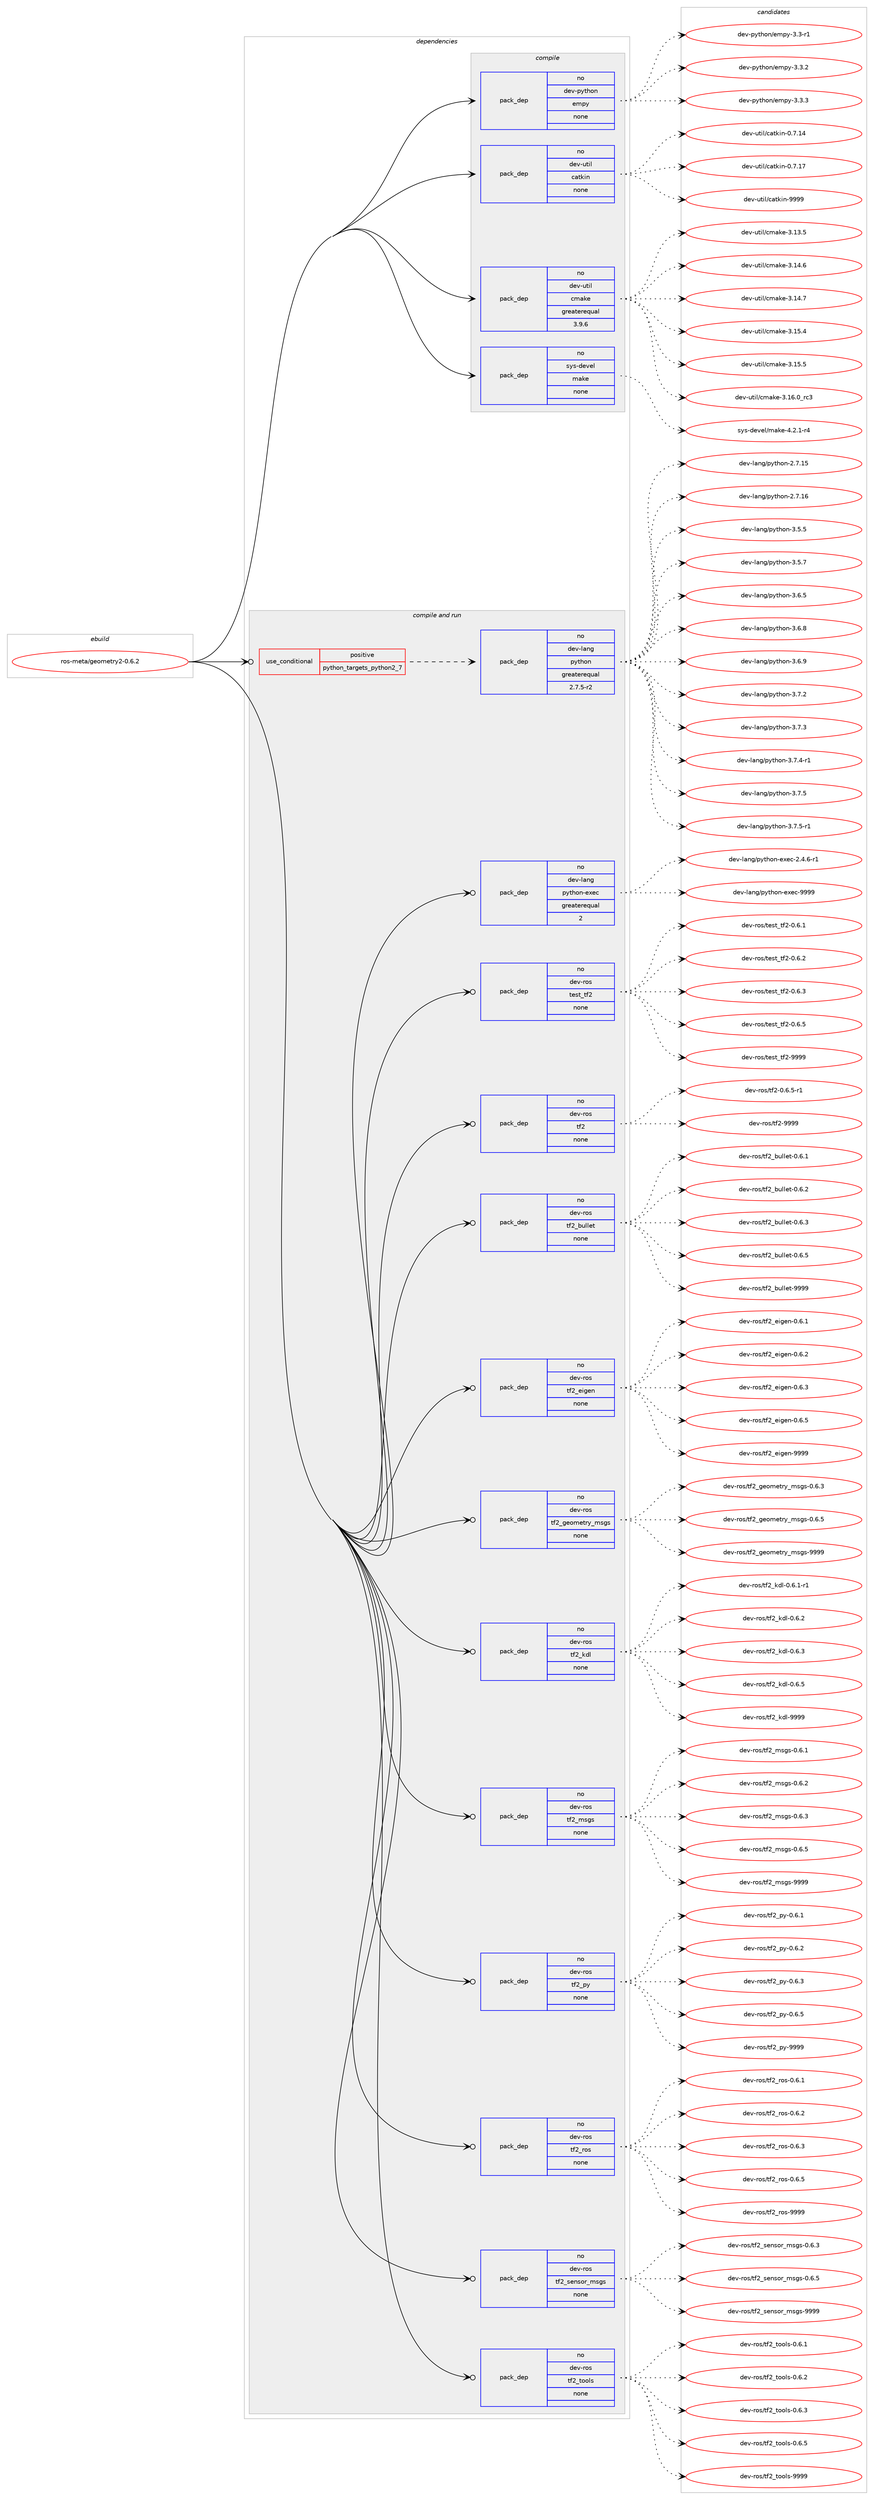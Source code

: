 digraph prolog {

# *************
# Graph options
# *************

newrank=true;
concentrate=true;
compound=true;
graph [rankdir=LR,fontname=Helvetica,fontsize=10,ranksep=1.5];#, ranksep=2.5, nodesep=0.2];
edge  [arrowhead=vee];
node  [fontname=Helvetica,fontsize=10];

# **********
# The ebuild
# **********

subgraph cluster_leftcol {
color=gray;
rank=same;
label=<<i>ebuild</i>>;
id [label="ros-meta/geometry2-0.6.2", color=red, width=4, href="../ros-meta/geometry2-0.6.2.svg"];
}

# ****************
# The dependencies
# ****************

subgraph cluster_midcol {
color=gray;
label=<<i>dependencies</i>>;
subgraph cluster_compile {
fillcolor="#eeeeee";
style=filled;
label=<<i>compile</i>>;
subgraph pack625387 {
dependency846682 [label=<<TABLE BORDER="0" CELLBORDER="1" CELLSPACING="0" CELLPADDING="4" WIDTH="220"><TR><TD ROWSPAN="6" CELLPADDING="30">pack_dep</TD></TR><TR><TD WIDTH="110">no</TD></TR><TR><TD>dev-python</TD></TR><TR><TD>empy</TD></TR><TR><TD>none</TD></TR><TR><TD></TD></TR></TABLE>>, shape=none, color=blue];
}
id:e -> dependency846682:w [weight=20,style="solid",arrowhead="vee"];
subgraph pack625388 {
dependency846683 [label=<<TABLE BORDER="0" CELLBORDER="1" CELLSPACING="0" CELLPADDING="4" WIDTH="220"><TR><TD ROWSPAN="6" CELLPADDING="30">pack_dep</TD></TR><TR><TD WIDTH="110">no</TD></TR><TR><TD>dev-util</TD></TR><TR><TD>catkin</TD></TR><TR><TD>none</TD></TR><TR><TD></TD></TR></TABLE>>, shape=none, color=blue];
}
id:e -> dependency846683:w [weight=20,style="solid",arrowhead="vee"];
subgraph pack625389 {
dependency846684 [label=<<TABLE BORDER="0" CELLBORDER="1" CELLSPACING="0" CELLPADDING="4" WIDTH="220"><TR><TD ROWSPAN="6" CELLPADDING="30">pack_dep</TD></TR><TR><TD WIDTH="110">no</TD></TR><TR><TD>dev-util</TD></TR><TR><TD>cmake</TD></TR><TR><TD>greaterequal</TD></TR><TR><TD>3.9.6</TD></TR></TABLE>>, shape=none, color=blue];
}
id:e -> dependency846684:w [weight=20,style="solid",arrowhead="vee"];
subgraph pack625390 {
dependency846685 [label=<<TABLE BORDER="0" CELLBORDER="1" CELLSPACING="0" CELLPADDING="4" WIDTH="220"><TR><TD ROWSPAN="6" CELLPADDING="30">pack_dep</TD></TR><TR><TD WIDTH="110">no</TD></TR><TR><TD>sys-devel</TD></TR><TR><TD>make</TD></TR><TR><TD>none</TD></TR><TR><TD></TD></TR></TABLE>>, shape=none, color=blue];
}
id:e -> dependency846685:w [weight=20,style="solid",arrowhead="vee"];
}
subgraph cluster_compileandrun {
fillcolor="#eeeeee";
style=filled;
label=<<i>compile and run</i>>;
subgraph cond206361 {
dependency846686 [label=<<TABLE BORDER="0" CELLBORDER="1" CELLSPACING="0" CELLPADDING="4"><TR><TD ROWSPAN="3" CELLPADDING="10">use_conditional</TD></TR><TR><TD>positive</TD></TR><TR><TD>python_targets_python2_7</TD></TR></TABLE>>, shape=none, color=red];
subgraph pack625391 {
dependency846687 [label=<<TABLE BORDER="0" CELLBORDER="1" CELLSPACING="0" CELLPADDING="4" WIDTH="220"><TR><TD ROWSPAN="6" CELLPADDING="30">pack_dep</TD></TR><TR><TD WIDTH="110">no</TD></TR><TR><TD>dev-lang</TD></TR><TR><TD>python</TD></TR><TR><TD>greaterequal</TD></TR><TR><TD>2.7.5-r2</TD></TR></TABLE>>, shape=none, color=blue];
}
dependency846686:e -> dependency846687:w [weight=20,style="dashed",arrowhead="vee"];
}
id:e -> dependency846686:w [weight=20,style="solid",arrowhead="odotvee"];
subgraph pack625392 {
dependency846688 [label=<<TABLE BORDER="0" CELLBORDER="1" CELLSPACING="0" CELLPADDING="4" WIDTH="220"><TR><TD ROWSPAN="6" CELLPADDING="30">pack_dep</TD></TR><TR><TD WIDTH="110">no</TD></TR><TR><TD>dev-lang</TD></TR><TR><TD>python-exec</TD></TR><TR><TD>greaterequal</TD></TR><TR><TD>2</TD></TR></TABLE>>, shape=none, color=blue];
}
id:e -> dependency846688:w [weight=20,style="solid",arrowhead="odotvee"];
subgraph pack625393 {
dependency846689 [label=<<TABLE BORDER="0" CELLBORDER="1" CELLSPACING="0" CELLPADDING="4" WIDTH="220"><TR><TD ROWSPAN="6" CELLPADDING="30">pack_dep</TD></TR><TR><TD WIDTH="110">no</TD></TR><TR><TD>dev-ros</TD></TR><TR><TD>test_tf2</TD></TR><TR><TD>none</TD></TR><TR><TD></TD></TR></TABLE>>, shape=none, color=blue];
}
id:e -> dependency846689:w [weight=20,style="solid",arrowhead="odotvee"];
subgraph pack625394 {
dependency846690 [label=<<TABLE BORDER="0" CELLBORDER="1" CELLSPACING="0" CELLPADDING="4" WIDTH="220"><TR><TD ROWSPAN="6" CELLPADDING="30">pack_dep</TD></TR><TR><TD WIDTH="110">no</TD></TR><TR><TD>dev-ros</TD></TR><TR><TD>tf2</TD></TR><TR><TD>none</TD></TR><TR><TD></TD></TR></TABLE>>, shape=none, color=blue];
}
id:e -> dependency846690:w [weight=20,style="solid",arrowhead="odotvee"];
subgraph pack625395 {
dependency846691 [label=<<TABLE BORDER="0" CELLBORDER="1" CELLSPACING="0" CELLPADDING="4" WIDTH="220"><TR><TD ROWSPAN="6" CELLPADDING="30">pack_dep</TD></TR><TR><TD WIDTH="110">no</TD></TR><TR><TD>dev-ros</TD></TR><TR><TD>tf2_bullet</TD></TR><TR><TD>none</TD></TR><TR><TD></TD></TR></TABLE>>, shape=none, color=blue];
}
id:e -> dependency846691:w [weight=20,style="solid",arrowhead="odotvee"];
subgraph pack625396 {
dependency846692 [label=<<TABLE BORDER="0" CELLBORDER="1" CELLSPACING="0" CELLPADDING="4" WIDTH="220"><TR><TD ROWSPAN="6" CELLPADDING="30">pack_dep</TD></TR><TR><TD WIDTH="110">no</TD></TR><TR><TD>dev-ros</TD></TR><TR><TD>tf2_eigen</TD></TR><TR><TD>none</TD></TR><TR><TD></TD></TR></TABLE>>, shape=none, color=blue];
}
id:e -> dependency846692:w [weight=20,style="solid",arrowhead="odotvee"];
subgraph pack625397 {
dependency846693 [label=<<TABLE BORDER="0" CELLBORDER="1" CELLSPACING="0" CELLPADDING="4" WIDTH="220"><TR><TD ROWSPAN="6" CELLPADDING="30">pack_dep</TD></TR><TR><TD WIDTH="110">no</TD></TR><TR><TD>dev-ros</TD></TR><TR><TD>tf2_geometry_msgs</TD></TR><TR><TD>none</TD></TR><TR><TD></TD></TR></TABLE>>, shape=none, color=blue];
}
id:e -> dependency846693:w [weight=20,style="solid",arrowhead="odotvee"];
subgraph pack625398 {
dependency846694 [label=<<TABLE BORDER="0" CELLBORDER="1" CELLSPACING="0" CELLPADDING="4" WIDTH="220"><TR><TD ROWSPAN="6" CELLPADDING="30">pack_dep</TD></TR><TR><TD WIDTH="110">no</TD></TR><TR><TD>dev-ros</TD></TR><TR><TD>tf2_kdl</TD></TR><TR><TD>none</TD></TR><TR><TD></TD></TR></TABLE>>, shape=none, color=blue];
}
id:e -> dependency846694:w [weight=20,style="solid",arrowhead="odotvee"];
subgraph pack625399 {
dependency846695 [label=<<TABLE BORDER="0" CELLBORDER="1" CELLSPACING="0" CELLPADDING="4" WIDTH="220"><TR><TD ROWSPAN="6" CELLPADDING="30">pack_dep</TD></TR><TR><TD WIDTH="110">no</TD></TR><TR><TD>dev-ros</TD></TR><TR><TD>tf2_msgs</TD></TR><TR><TD>none</TD></TR><TR><TD></TD></TR></TABLE>>, shape=none, color=blue];
}
id:e -> dependency846695:w [weight=20,style="solid",arrowhead="odotvee"];
subgraph pack625400 {
dependency846696 [label=<<TABLE BORDER="0" CELLBORDER="1" CELLSPACING="0" CELLPADDING="4" WIDTH="220"><TR><TD ROWSPAN="6" CELLPADDING="30">pack_dep</TD></TR><TR><TD WIDTH="110">no</TD></TR><TR><TD>dev-ros</TD></TR><TR><TD>tf2_py</TD></TR><TR><TD>none</TD></TR><TR><TD></TD></TR></TABLE>>, shape=none, color=blue];
}
id:e -> dependency846696:w [weight=20,style="solid",arrowhead="odotvee"];
subgraph pack625401 {
dependency846697 [label=<<TABLE BORDER="0" CELLBORDER="1" CELLSPACING="0" CELLPADDING="4" WIDTH="220"><TR><TD ROWSPAN="6" CELLPADDING="30">pack_dep</TD></TR><TR><TD WIDTH="110">no</TD></TR><TR><TD>dev-ros</TD></TR><TR><TD>tf2_ros</TD></TR><TR><TD>none</TD></TR><TR><TD></TD></TR></TABLE>>, shape=none, color=blue];
}
id:e -> dependency846697:w [weight=20,style="solid",arrowhead="odotvee"];
subgraph pack625402 {
dependency846698 [label=<<TABLE BORDER="0" CELLBORDER="1" CELLSPACING="0" CELLPADDING="4" WIDTH="220"><TR><TD ROWSPAN="6" CELLPADDING="30">pack_dep</TD></TR><TR><TD WIDTH="110">no</TD></TR><TR><TD>dev-ros</TD></TR><TR><TD>tf2_sensor_msgs</TD></TR><TR><TD>none</TD></TR><TR><TD></TD></TR></TABLE>>, shape=none, color=blue];
}
id:e -> dependency846698:w [weight=20,style="solid",arrowhead="odotvee"];
subgraph pack625403 {
dependency846699 [label=<<TABLE BORDER="0" CELLBORDER="1" CELLSPACING="0" CELLPADDING="4" WIDTH="220"><TR><TD ROWSPAN="6" CELLPADDING="30">pack_dep</TD></TR><TR><TD WIDTH="110">no</TD></TR><TR><TD>dev-ros</TD></TR><TR><TD>tf2_tools</TD></TR><TR><TD>none</TD></TR><TR><TD></TD></TR></TABLE>>, shape=none, color=blue];
}
id:e -> dependency846699:w [weight=20,style="solid",arrowhead="odotvee"];
}
subgraph cluster_run {
fillcolor="#eeeeee";
style=filled;
label=<<i>run</i>>;
}
}

# **************
# The candidates
# **************

subgraph cluster_choices {
rank=same;
color=gray;
label=<<i>candidates</i>>;

subgraph choice625387 {
color=black;
nodesep=1;
choice1001011184511212111610411111047101109112121455146514511449 [label="dev-python/empy-3.3-r1", color=red, width=4,href="../dev-python/empy-3.3-r1.svg"];
choice1001011184511212111610411111047101109112121455146514650 [label="dev-python/empy-3.3.2", color=red, width=4,href="../dev-python/empy-3.3.2.svg"];
choice1001011184511212111610411111047101109112121455146514651 [label="dev-python/empy-3.3.3", color=red, width=4,href="../dev-python/empy-3.3.3.svg"];
dependency846682:e -> choice1001011184511212111610411111047101109112121455146514511449:w [style=dotted,weight="100"];
dependency846682:e -> choice1001011184511212111610411111047101109112121455146514650:w [style=dotted,weight="100"];
dependency846682:e -> choice1001011184511212111610411111047101109112121455146514651:w [style=dotted,weight="100"];
}
subgraph choice625388 {
color=black;
nodesep=1;
choice1001011184511711610510847999711610710511045484655464952 [label="dev-util/catkin-0.7.14", color=red, width=4,href="../dev-util/catkin-0.7.14.svg"];
choice1001011184511711610510847999711610710511045484655464955 [label="dev-util/catkin-0.7.17", color=red, width=4,href="../dev-util/catkin-0.7.17.svg"];
choice100101118451171161051084799971161071051104557575757 [label="dev-util/catkin-9999", color=red, width=4,href="../dev-util/catkin-9999.svg"];
dependency846683:e -> choice1001011184511711610510847999711610710511045484655464952:w [style=dotted,weight="100"];
dependency846683:e -> choice1001011184511711610510847999711610710511045484655464955:w [style=dotted,weight="100"];
dependency846683:e -> choice100101118451171161051084799971161071051104557575757:w [style=dotted,weight="100"];
}
subgraph choice625389 {
color=black;
nodesep=1;
choice1001011184511711610510847991099710710145514649514653 [label="dev-util/cmake-3.13.5", color=red, width=4,href="../dev-util/cmake-3.13.5.svg"];
choice1001011184511711610510847991099710710145514649524654 [label="dev-util/cmake-3.14.6", color=red, width=4,href="../dev-util/cmake-3.14.6.svg"];
choice1001011184511711610510847991099710710145514649524655 [label="dev-util/cmake-3.14.7", color=red, width=4,href="../dev-util/cmake-3.14.7.svg"];
choice1001011184511711610510847991099710710145514649534652 [label="dev-util/cmake-3.15.4", color=red, width=4,href="../dev-util/cmake-3.15.4.svg"];
choice1001011184511711610510847991099710710145514649534653 [label="dev-util/cmake-3.15.5", color=red, width=4,href="../dev-util/cmake-3.15.5.svg"];
choice1001011184511711610510847991099710710145514649544648951149951 [label="dev-util/cmake-3.16.0_rc3", color=red, width=4,href="../dev-util/cmake-3.16.0_rc3.svg"];
dependency846684:e -> choice1001011184511711610510847991099710710145514649514653:w [style=dotted,weight="100"];
dependency846684:e -> choice1001011184511711610510847991099710710145514649524654:w [style=dotted,weight="100"];
dependency846684:e -> choice1001011184511711610510847991099710710145514649524655:w [style=dotted,weight="100"];
dependency846684:e -> choice1001011184511711610510847991099710710145514649534652:w [style=dotted,weight="100"];
dependency846684:e -> choice1001011184511711610510847991099710710145514649534653:w [style=dotted,weight="100"];
dependency846684:e -> choice1001011184511711610510847991099710710145514649544648951149951:w [style=dotted,weight="100"];
}
subgraph choice625390 {
color=black;
nodesep=1;
choice1151211154510010111810110847109971071014552465046494511452 [label="sys-devel/make-4.2.1-r4", color=red, width=4,href="../sys-devel/make-4.2.1-r4.svg"];
dependency846685:e -> choice1151211154510010111810110847109971071014552465046494511452:w [style=dotted,weight="100"];
}
subgraph choice625391 {
color=black;
nodesep=1;
choice10010111845108971101034711212111610411111045504655464953 [label="dev-lang/python-2.7.15", color=red, width=4,href="../dev-lang/python-2.7.15.svg"];
choice10010111845108971101034711212111610411111045504655464954 [label="dev-lang/python-2.7.16", color=red, width=4,href="../dev-lang/python-2.7.16.svg"];
choice100101118451089711010347112121116104111110455146534653 [label="dev-lang/python-3.5.5", color=red, width=4,href="../dev-lang/python-3.5.5.svg"];
choice100101118451089711010347112121116104111110455146534655 [label="dev-lang/python-3.5.7", color=red, width=4,href="../dev-lang/python-3.5.7.svg"];
choice100101118451089711010347112121116104111110455146544653 [label="dev-lang/python-3.6.5", color=red, width=4,href="../dev-lang/python-3.6.5.svg"];
choice100101118451089711010347112121116104111110455146544656 [label="dev-lang/python-3.6.8", color=red, width=4,href="../dev-lang/python-3.6.8.svg"];
choice100101118451089711010347112121116104111110455146544657 [label="dev-lang/python-3.6.9", color=red, width=4,href="../dev-lang/python-3.6.9.svg"];
choice100101118451089711010347112121116104111110455146554650 [label="dev-lang/python-3.7.2", color=red, width=4,href="../dev-lang/python-3.7.2.svg"];
choice100101118451089711010347112121116104111110455146554651 [label="dev-lang/python-3.7.3", color=red, width=4,href="../dev-lang/python-3.7.3.svg"];
choice1001011184510897110103471121211161041111104551465546524511449 [label="dev-lang/python-3.7.4-r1", color=red, width=4,href="../dev-lang/python-3.7.4-r1.svg"];
choice100101118451089711010347112121116104111110455146554653 [label="dev-lang/python-3.7.5", color=red, width=4,href="../dev-lang/python-3.7.5.svg"];
choice1001011184510897110103471121211161041111104551465546534511449 [label="dev-lang/python-3.7.5-r1", color=red, width=4,href="../dev-lang/python-3.7.5-r1.svg"];
dependency846687:e -> choice10010111845108971101034711212111610411111045504655464953:w [style=dotted,weight="100"];
dependency846687:e -> choice10010111845108971101034711212111610411111045504655464954:w [style=dotted,weight="100"];
dependency846687:e -> choice100101118451089711010347112121116104111110455146534653:w [style=dotted,weight="100"];
dependency846687:e -> choice100101118451089711010347112121116104111110455146534655:w [style=dotted,weight="100"];
dependency846687:e -> choice100101118451089711010347112121116104111110455146544653:w [style=dotted,weight="100"];
dependency846687:e -> choice100101118451089711010347112121116104111110455146544656:w [style=dotted,weight="100"];
dependency846687:e -> choice100101118451089711010347112121116104111110455146544657:w [style=dotted,weight="100"];
dependency846687:e -> choice100101118451089711010347112121116104111110455146554650:w [style=dotted,weight="100"];
dependency846687:e -> choice100101118451089711010347112121116104111110455146554651:w [style=dotted,weight="100"];
dependency846687:e -> choice1001011184510897110103471121211161041111104551465546524511449:w [style=dotted,weight="100"];
dependency846687:e -> choice100101118451089711010347112121116104111110455146554653:w [style=dotted,weight="100"];
dependency846687:e -> choice1001011184510897110103471121211161041111104551465546534511449:w [style=dotted,weight="100"];
}
subgraph choice625392 {
color=black;
nodesep=1;
choice10010111845108971101034711212111610411111045101120101994550465246544511449 [label="dev-lang/python-exec-2.4.6-r1", color=red, width=4,href="../dev-lang/python-exec-2.4.6-r1.svg"];
choice10010111845108971101034711212111610411111045101120101994557575757 [label="dev-lang/python-exec-9999", color=red, width=4,href="../dev-lang/python-exec-9999.svg"];
dependency846688:e -> choice10010111845108971101034711212111610411111045101120101994550465246544511449:w [style=dotted,weight="100"];
dependency846688:e -> choice10010111845108971101034711212111610411111045101120101994557575757:w [style=dotted,weight="100"];
}
subgraph choice625393 {
color=black;
nodesep=1;
choice10010111845114111115471161011151169511610250454846544649 [label="dev-ros/test_tf2-0.6.1", color=red, width=4,href="../dev-ros/test_tf2-0.6.1.svg"];
choice10010111845114111115471161011151169511610250454846544650 [label="dev-ros/test_tf2-0.6.2", color=red, width=4,href="../dev-ros/test_tf2-0.6.2.svg"];
choice10010111845114111115471161011151169511610250454846544651 [label="dev-ros/test_tf2-0.6.3", color=red, width=4,href="../dev-ros/test_tf2-0.6.3.svg"];
choice10010111845114111115471161011151169511610250454846544653 [label="dev-ros/test_tf2-0.6.5", color=red, width=4,href="../dev-ros/test_tf2-0.6.5.svg"];
choice100101118451141111154711610111511695116102504557575757 [label="dev-ros/test_tf2-9999", color=red, width=4,href="../dev-ros/test_tf2-9999.svg"];
dependency846689:e -> choice10010111845114111115471161011151169511610250454846544649:w [style=dotted,weight="100"];
dependency846689:e -> choice10010111845114111115471161011151169511610250454846544650:w [style=dotted,weight="100"];
dependency846689:e -> choice10010111845114111115471161011151169511610250454846544651:w [style=dotted,weight="100"];
dependency846689:e -> choice10010111845114111115471161011151169511610250454846544653:w [style=dotted,weight="100"];
dependency846689:e -> choice100101118451141111154711610111511695116102504557575757:w [style=dotted,weight="100"];
}
subgraph choice625394 {
color=black;
nodesep=1;
choice1001011184511411111547116102504548465446534511449 [label="dev-ros/tf2-0.6.5-r1", color=red, width=4,href="../dev-ros/tf2-0.6.5-r1.svg"];
choice1001011184511411111547116102504557575757 [label="dev-ros/tf2-9999", color=red, width=4,href="../dev-ros/tf2-9999.svg"];
dependency846690:e -> choice1001011184511411111547116102504548465446534511449:w [style=dotted,weight="100"];
dependency846690:e -> choice1001011184511411111547116102504557575757:w [style=dotted,weight="100"];
}
subgraph choice625395 {
color=black;
nodesep=1;
choice1001011184511411111547116102509598117108108101116454846544649 [label="dev-ros/tf2_bullet-0.6.1", color=red, width=4,href="../dev-ros/tf2_bullet-0.6.1.svg"];
choice1001011184511411111547116102509598117108108101116454846544650 [label="dev-ros/tf2_bullet-0.6.2", color=red, width=4,href="../dev-ros/tf2_bullet-0.6.2.svg"];
choice1001011184511411111547116102509598117108108101116454846544651 [label="dev-ros/tf2_bullet-0.6.3", color=red, width=4,href="../dev-ros/tf2_bullet-0.6.3.svg"];
choice1001011184511411111547116102509598117108108101116454846544653 [label="dev-ros/tf2_bullet-0.6.5", color=red, width=4,href="../dev-ros/tf2_bullet-0.6.5.svg"];
choice10010111845114111115471161025095981171081081011164557575757 [label="dev-ros/tf2_bullet-9999", color=red, width=4,href="../dev-ros/tf2_bullet-9999.svg"];
dependency846691:e -> choice1001011184511411111547116102509598117108108101116454846544649:w [style=dotted,weight="100"];
dependency846691:e -> choice1001011184511411111547116102509598117108108101116454846544650:w [style=dotted,weight="100"];
dependency846691:e -> choice1001011184511411111547116102509598117108108101116454846544651:w [style=dotted,weight="100"];
dependency846691:e -> choice1001011184511411111547116102509598117108108101116454846544653:w [style=dotted,weight="100"];
dependency846691:e -> choice10010111845114111115471161025095981171081081011164557575757:w [style=dotted,weight="100"];
}
subgraph choice625396 {
color=black;
nodesep=1;
choice10010111845114111115471161025095101105103101110454846544649 [label="dev-ros/tf2_eigen-0.6.1", color=red, width=4,href="../dev-ros/tf2_eigen-0.6.1.svg"];
choice10010111845114111115471161025095101105103101110454846544650 [label="dev-ros/tf2_eigen-0.6.2", color=red, width=4,href="../dev-ros/tf2_eigen-0.6.2.svg"];
choice10010111845114111115471161025095101105103101110454846544651 [label="dev-ros/tf2_eigen-0.6.3", color=red, width=4,href="../dev-ros/tf2_eigen-0.6.3.svg"];
choice10010111845114111115471161025095101105103101110454846544653 [label="dev-ros/tf2_eigen-0.6.5", color=red, width=4,href="../dev-ros/tf2_eigen-0.6.5.svg"];
choice100101118451141111154711610250951011051031011104557575757 [label="dev-ros/tf2_eigen-9999", color=red, width=4,href="../dev-ros/tf2_eigen-9999.svg"];
dependency846692:e -> choice10010111845114111115471161025095101105103101110454846544649:w [style=dotted,weight="100"];
dependency846692:e -> choice10010111845114111115471161025095101105103101110454846544650:w [style=dotted,weight="100"];
dependency846692:e -> choice10010111845114111115471161025095101105103101110454846544651:w [style=dotted,weight="100"];
dependency846692:e -> choice10010111845114111115471161025095101105103101110454846544653:w [style=dotted,weight="100"];
dependency846692:e -> choice100101118451141111154711610250951011051031011104557575757:w [style=dotted,weight="100"];
}
subgraph choice625397 {
color=black;
nodesep=1;
choice1001011184511411111547116102509510310111110910111611412195109115103115454846544651 [label="dev-ros/tf2_geometry_msgs-0.6.3", color=red, width=4,href="../dev-ros/tf2_geometry_msgs-0.6.3.svg"];
choice1001011184511411111547116102509510310111110910111611412195109115103115454846544653 [label="dev-ros/tf2_geometry_msgs-0.6.5", color=red, width=4,href="../dev-ros/tf2_geometry_msgs-0.6.5.svg"];
choice10010111845114111115471161025095103101111109101116114121951091151031154557575757 [label="dev-ros/tf2_geometry_msgs-9999", color=red, width=4,href="../dev-ros/tf2_geometry_msgs-9999.svg"];
dependency846693:e -> choice1001011184511411111547116102509510310111110910111611412195109115103115454846544651:w [style=dotted,weight="100"];
dependency846693:e -> choice1001011184511411111547116102509510310111110910111611412195109115103115454846544653:w [style=dotted,weight="100"];
dependency846693:e -> choice10010111845114111115471161025095103101111109101116114121951091151031154557575757:w [style=dotted,weight="100"];
}
subgraph choice625398 {
color=black;
nodesep=1;
choice100101118451141111154711610250951071001084548465446494511449 [label="dev-ros/tf2_kdl-0.6.1-r1", color=red, width=4,href="../dev-ros/tf2_kdl-0.6.1-r1.svg"];
choice10010111845114111115471161025095107100108454846544650 [label="dev-ros/tf2_kdl-0.6.2", color=red, width=4,href="../dev-ros/tf2_kdl-0.6.2.svg"];
choice10010111845114111115471161025095107100108454846544651 [label="dev-ros/tf2_kdl-0.6.3", color=red, width=4,href="../dev-ros/tf2_kdl-0.6.3.svg"];
choice10010111845114111115471161025095107100108454846544653 [label="dev-ros/tf2_kdl-0.6.5", color=red, width=4,href="../dev-ros/tf2_kdl-0.6.5.svg"];
choice100101118451141111154711610250951071001084557575757 [label="dev-ros/tf2_kdl-9999", color=red, width=4,href="../dev-ros/tf2_kdl-9999.svg"];
dependency846694:e -> choice100101118451141111154711610250951071001084548465446494511449:w [style=dotted,weight="100"];
dependency846694:e -> choice10010111845114111115471161025095107100108454846544650:w [style=dotted,weight="100"];
dependency846694:e -> choice10010111845114111115471161025095107100108454846544651:w [style=dotted,weight="100"];
dependency846694:e -> choice10010111845114111115471161025095107100108454846544653:w [style=dotted,weight="100"];
dependency846694:e -> choice100101118451141111154711610250951071001084557575757:w [style=dotted,weight="100"];
}
subgraph choice625399 {
color=black;
nodesep=1;
choice10010111845114111115471161025095109115103115454846544649 [label="dev-ros/tf2_msgs-0.6.1", color=red, width=4,href="../dev-ros/tf2_msgs-0.6.1.svg"];
choice10010111845114111115471161025095109115103115454846544650 [label="dev-ros/tf2_msgs-0.6.2", color=red, width=4,href="../dev-ros/tf2_msgs-0.6.2.svg"];
choice10010111845114111115471161025095109115103115454846544651 [label="dev-ros/tf2_msgs-0.6.3", color=red, width=4,href="../dev-ros/tf2_msgs-0.6.3.svg"];
choice10010111845114111115471161025095109115103115454846544653 [label="dev-ros/tf2_msgs-0.6.5", color=red, width=4,href="../dev-ros/tf2_msgs-0.6.5.svg"];
choice100101118451141111154711610250951091151031154557575757 [label="dev-ros/tf2_msgs-9999", color=red, width=4,href="../dev-ros/tf2_msgs-9999.svg"];
dependency846695:e -> choice10010111845114111115471161025095109115103115454846544649:w [style=dotted,weight="100"];
dependency846695:e -> choice10010111845114111115471161025095109115103115454846544650:w [style=dotted,weight="100"];
dependency846695:e -> choice10010111845114111115471161025095109115103115454846544651:w [style=dotted,weight="100"];
dependency846695:e -> choice10010111845114111115471161025095109115103115454846544653:w [style=dotted,weight="100"];
dependency846695:e -> choice100101118451141111154711610250951091151031154557575757:w [style=dotted,weight="100"];
}
subgraph choice625400 {
color=black;
nodesep=1;
choice10010111845114111115471161025095112121454846544649 [label="dev-ros/tf2_py-0.6.1", color=red, width=4,href="../dev-ros/tf2_py-0.6.1.svg"];
choice10010111845114111115471161025095112121454846544650 [label="dev-ros/tf2_py-0.6.2", color=red, width=4,href="../dev-ros/tf2_py-0.6.2.svg"];
choice10010111845114111115471161025095112121454846544651 [label="dev-ros/tf2_py-0.6.3", color=red, width=4,href="../dev-ros/tf2_py-0.6.3.svg"];
choice10010111845114111115471161025095112121454846544653 [label="dev-ros/tf2_py-0.6.5", color=red, width=4,href="../dev-ros/tf2_py-0.6.5.svg"];
choice100101118451141111154711610250951121214557575757 [label="dev-ros/tf2_py-9999", color=red, width=4,href="../dev-ros/tf2_py-9999.svg"];
dependency846696:e -> choice10010111845114111115471161025095112121454846544649:w [style=dotted,weight="100"];
dependency846696:e -> choice10010111845114111115471161025095112121454846544650:w [style=dotted,weight="100"];
dependency846696:e -> choice10010111845114111115471161025095112121454846544651:w [style=dotted,weight="100"];
dependency846696:e -> choice10010111845114111115471161025095112121454846544653:w [style=dotted,weight="100"];
dependency846696:e -> choice100101118451141111154711610250951121214557575757:w [style=dotted,weight="100"];
}
subgraph choice625401 {
color=black;
nodesep=1;
choice10010111845114111115471161025095114111115454846544649 [label="dev-ros/tf2_ros-0.6.1", color=red, width=4,href="../dev-ros/tf2_ros-0.6.1.svg"];
choice10010111845114111115471161025095114111115454846544650 [label="dev-ros/tf2_ros-0.6.2", color=red, width=4,href="../dev-ros/tf2_ros-0.6.2.svg"];
choice10010111845114111115471161025095114111115454846544651 [label="dev-ros/tf2_ros-0.6.3", color=red, width=4,href="../dev-ros/tf2_ros-0.6.3.svg"];
choice10010111845114111115471161025095114111115454846544653 [label="dev-ros/tf2_ros-0.6.5", color=red, width=4,href="../dev-ros/tf2_ros-0.6.5.svg"];
choice100101118451141111154711610250951141111154557575757 [label="dev-ros/tf2_ros-9999", color=red, width=4,href="../dev-ros/tf2_ros-9999.svg"];
dependency846697:e -> choice10010111845114111115471161025095114111115454846544649:w [style=dotted,weight="100"];
dependency846697:e -> choice10010111845114111115471161025095114111115454846544650:w [style=dotted,weight="100"];
dependency846697:e -> choice10010111845114111115471161025095114111115454846544651:w [style=dotted,weight="100"];
dependency846697:e -> choice10010111845114111115471161025095114111115454846544653:w [style=dotted,weight="100"];
dependency846697:e -> choice100101118451141111154711610250951141111154557575757:w [style=dotted,weight="100"];
}
subgraph choice625402 {
color=black;
nodesep=1;
choice1001011184511411111547116102509511510111011511111495109115103115454846544651 [label="dev-ros/tf2_sensor_msgs-0.6.3", color=red, width=4,href="../dev-ros/tf2_sensor_msgs-0.6.3.svg"];
choice1001011184511411111547116102509511510111011511111495109115103115454846544653 [label="dev-ros/tf2_sensor_msgs-0.6.5", color=red, width=4,href="../dev-ros/tf2_sensor_msgs-0.6.5.svg"];
choice10010111845114111115471161025095115101110115111114951091151031154557575757 [label="dev-ros/tf2_sensor_msgs-9999", color=red, width=4,href="../dev-ros/tf2_sensor_msgs-9999.svg"];
dependency846698:e -> choice1001011184511411111547116102509511510111011511111495109115103115454846544651:w [style=dotted,weight="100"];
dependency846698:e -> choice1001011184511411111547116102509511510111011511111495109115103115454846544653:w [style=dotted,weight="100"];
dependency846698:e -> choice10010111845114111115471161025095115101110115111114951091151031154557575757:w [style=dotted,weight="100"];
}
subgraph choice625403 {
color=black;
nodesep=1;
choice10010111845114111115471161025095116111111108115454846544649 [label="dev-ros/tf2_tools-0.6.1", color=red, width=4,href="../dev-ros/tf2_tools-0.6.1.svg"];
choice10010111845114111115471161025095116111111108115454846544650 [label="dev-ros/tf2_tools-0.6.2", color=red, width=4,href="../dev-ros/tf2_tools-0.6.2.svg"];
choice10010111845114111115471161025095116111111108115454846544651 [label="dev-ros/tf2_tools-0.6.3", color=red, width=4,href="../dev-ros/tf2_tools-0.6.3.svg"];
choice10010111845114111115471161025095116111111108115454846544653 [label="dev-ros/tf2_tools-0.6.5", color=red, width=4,href="../dev-ros/tf2_tools-0.6.5.svg"];
choice100101118451141111154711610250951161111111081154557575757 [label="dev-ros/tf2_tools-9999", color=red, width=4,href="../dev-ros/tf2_tools-9999.svg"];
dependency846699:e -> choice10010111845114111115471161025095116111111108115454846544649:w [style=dotted,weight="100"];
dependency846699:e -> choice10010111845114111115471161025095116111111108115454846544650:w [style=dotted,weight="100"];
dependency846699:e -> choice10010111845114111115471161025095116111111108115454846544651:w [style=dotted,weight="100"];
dependency846699:e -> choice10010111845114111115471161025095116111111108115454846544653:w [style=dotted,weight="100"];
dependency846699:e -> choice100101118451141111154711610250951161111111081154557575757:w [style=dotted,weight="100"];
}
}

}

